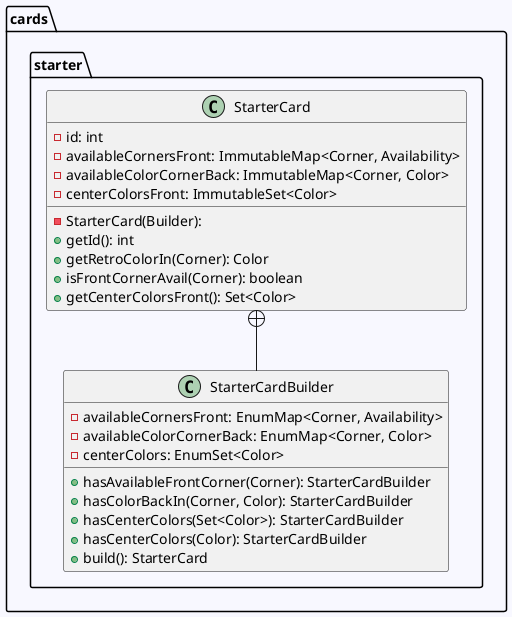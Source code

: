 @startuml StarterCard

skinparam BackgroundColor ghostwhite

package cards.starter{
    class StarterCard {
      - id: int
      - StarterCard(Builder):
      - availableCornersFront: ImmutableMap<Corner, Availability>
      - availableColorCornerBack: ImmutableMap<Corner, Color>
      - centerColorsFront: ImmutableSet<Color>
      + getId(): int
      + getRetroColorIn(Corner): Color
      + isFrontCornerAvail(Corner): boolean
      + getCenterColorsFront(): Set<Color>
    }

  class StarterCardBuilder {
    - availableCornersFront: EnumMap<Corner, Availability>
    - availableColorCornerBack: EnumMap<Corner, Color>
    - centerColors: EnumSet<Color>

    + hasAvailableFrontCorner(Corner): StarterCardBuilder
    + hasColorBackIn(Corner, Color): StarterCardBuilder
    + hasCenterColors(Set<Color>): StarterCardBuilder
    + hasCenterColors(Color): StarterCardBuilder
    + build(): StarterCard
  }

  StarterCard +-- StarterCardBuilder
}

@enduml